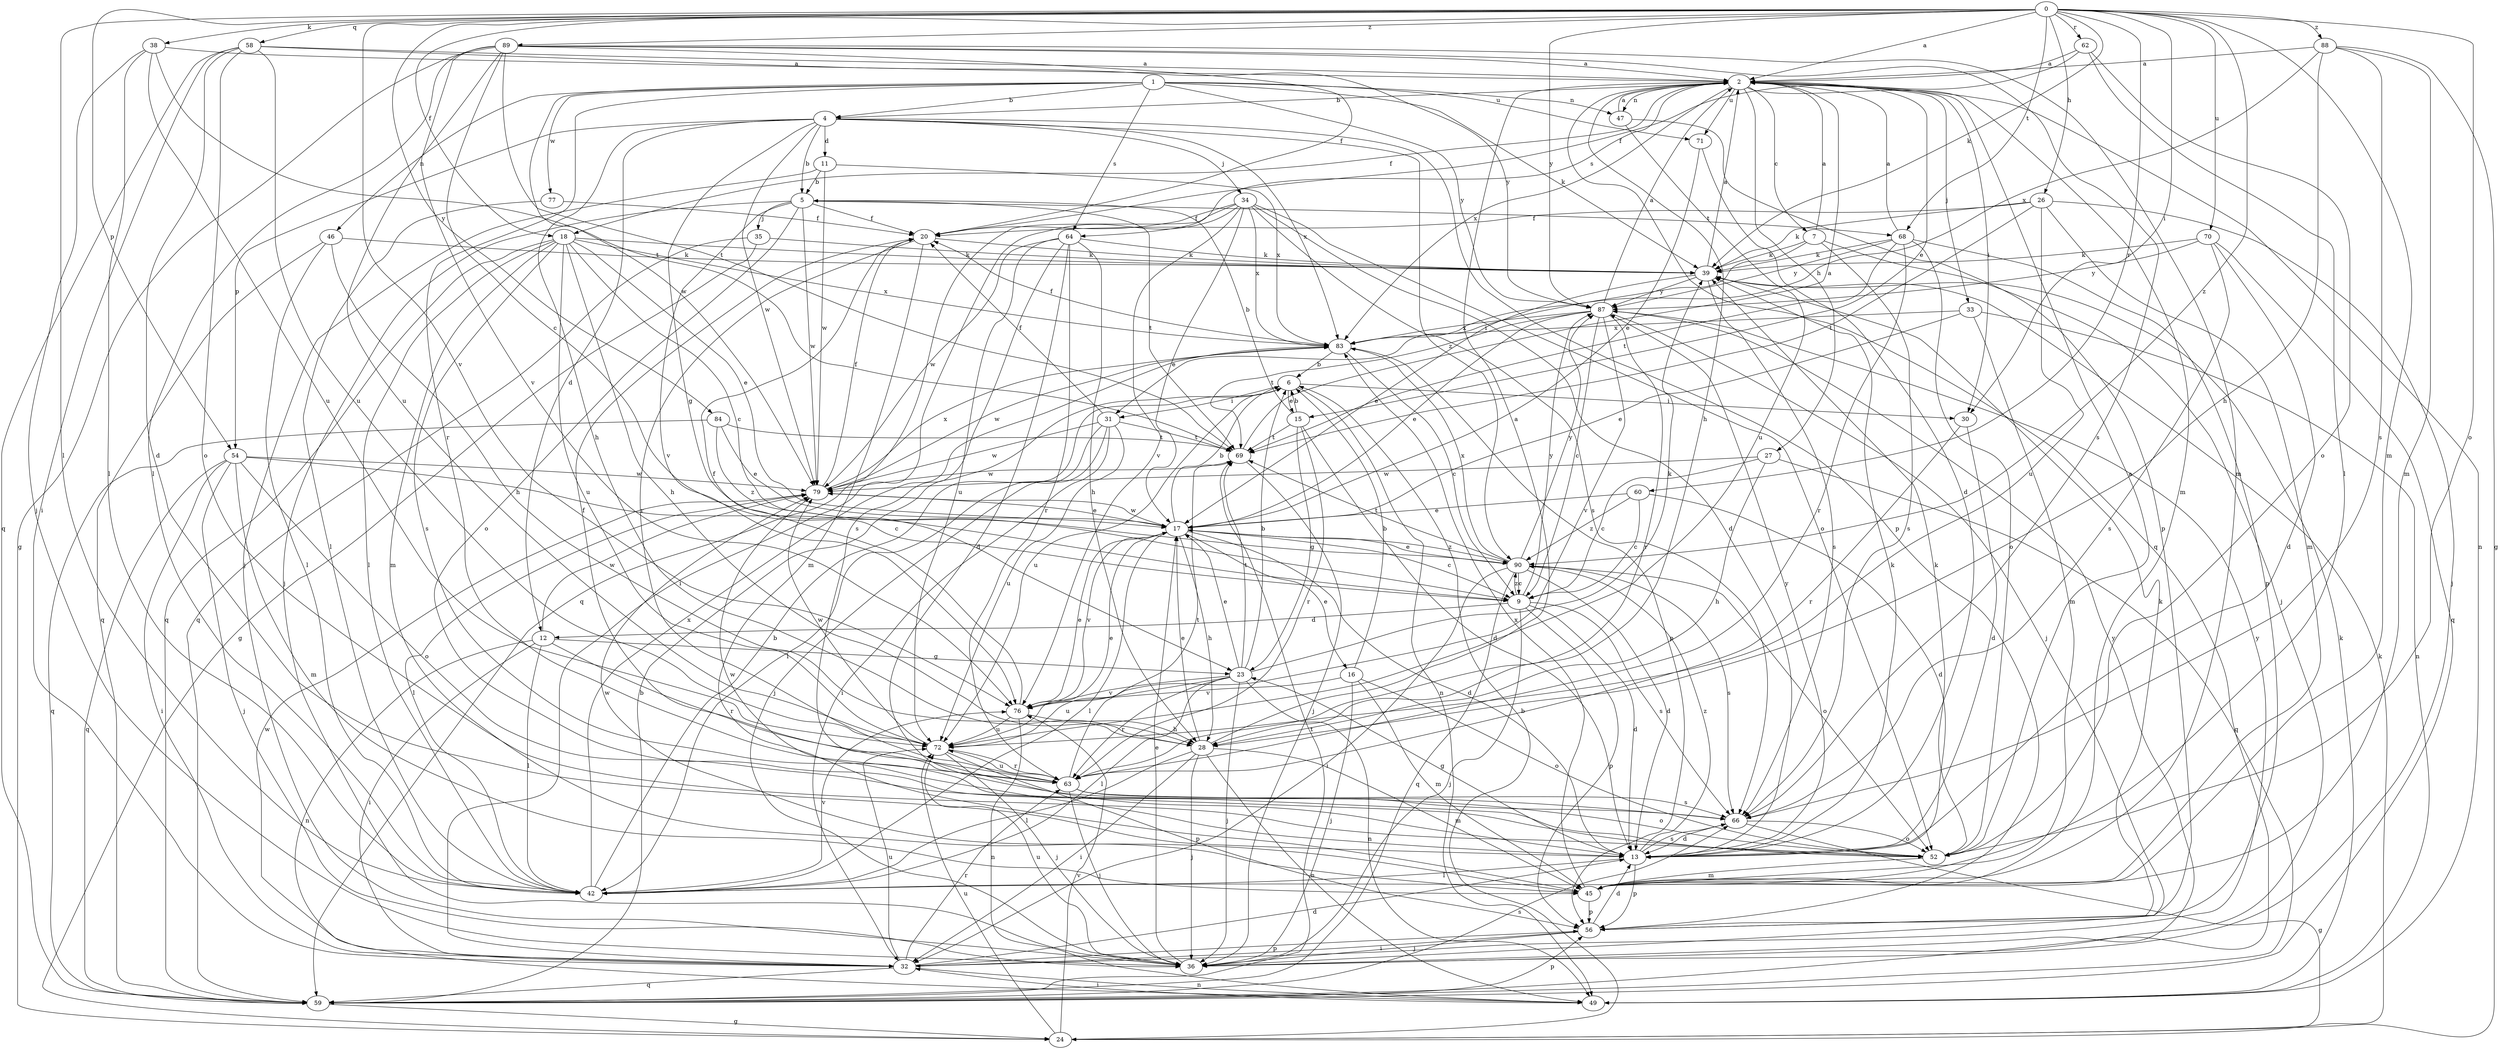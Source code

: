 strict digraph  {
0;
1;
2;
4;
5;
6;
7;
9;
11;
12;
13;
15;
16;
17;
18;
20;
23;
24;
26;
27;
28;
30;
31;
32;
33;
34;
35;
36;
38;
39;
42;
45;
46;
47;
49;
52;
54;
56;
58;
59;
60;
62;
63;
64;
66;
68;
69;
70;
71;
72;
76;
77;
79;
83;
84;
87;
88;
89;
90;
0 -> 2  [label=a];
0 -> 18  [label=f];
0 -> 26  [label=h];
0 -> 30  [label=i];
0 -> 38  [label=k];
0 -> 39  [label=k];
0 -> 42  [label=l];
0 -> 45  [label=m];
0 -> 52  [label=o];
0 -> 54  [label=p];
0 -> 58  [label=q];
0 -> 60  [label=r];
0 -> 62  [label=r];
0 -> 68  [label=t];
0 -> 70  [label=u];
0 -> 76  [label=v];
0 -> 84  [label=y];
0 -> 87  [label=y];
0 -> 88  [label=z];
0 -> 89  [label=z];
0 -> 90  [label=z];
1 -> 4  [label=b];
1 -> 39  [label=k];
1 -> 46  [label=n];
1 -> 47  [label=n];
1 -> 63  [label=r];
1 -> 64  [label=s];
1 -> 71  [label=u];
1 -> 77  [label=w];
1 -> 79  [label=w];
1 -> 87  [label=y];
2 -> 4  [label=b];
2 -> 7  [label=c];
2 -> 15  [label=e];
2 -> 18  [label=f];
2 -> 27  [label=h];
2 -> 28  [label=h];
2 -> 30  [label=i];
2 -> 33  [label=j];
2 -> 45  [label=m];
2 -> 47  [label=n];
2 -> 49  [label=n];
2 -> 59  [label=q];
2 -> 64  [label=s];
2 -> 71  [label=u];
2 -> 83  [label=x];
4 -> 5  [label=b];
4 -> 11  [label=d];
4 -> 12  [label=d];
4 -> 23  [label=g];
4 -> 28  [label=h];
4 -> 34  [label=j];
4 -> 54  [label=p];
4 -> 56  [label=p];
4 -> 79  [label=w];
4 -> 83  [label=x];
4 -> 90  [label=z];
5 -> 20  [label=f];
5 -> 35  [label=j];
5 -> 36  [label=j];
5 -> 52  [label=o];
5 -> 68  [label=t];
5 -> 69  [label=t];
5 -> 76  [label=v];
5 -> 79  [label=w];
6 -> 15  [label=e];
6 -> 30  [label=i];
6 -> 31  [label=i];
6 -> 49  [label=n];
6 -> 72  [label=u];
7 -> 2  [label=a];
7 -> 31  [label=i];
7 -> 36  [label=j];
7 -> 39  [label=k];
7 -> 66  [label=s];
9 -> 12  [label=d];
9 -> 13  [label=d];
9 -> 36  [label=j];
9 -> 56  [label=p];
9 -> 66  [label=s];
9 -> 87  [label=y];
9 -> 90  [label=z];
11 -> 5  [label=b];
11 -> 36  [label=j];
11 -> 79  [label=w];
11 -> 83  [label=x];
12 -> 23  [label=g];
12 -> 32  [label=i];
12 -> 42  [label=l];
12 -> 49  [label=n];
12 -> 63  [label=r];
12 -> 79  [label=w];
13 -> 23  [label=g];
13 -> 39  [label=k];
13 -> 42  [label=l];
13 -> 56  [label=p];
13 -> 66  [label=s];
13 -> 79  [label=w];
13 -> 87  [label=y];
13 -> 90  [label=z];
15 -> 5  [label=b];
15 -> 6  [label=b];
15 -> 13  [label=d];
15 -> 23  [label=g];
15 -> 63  [label=r];
15 -> 69  [label=t];
16 -> 6  [label=b];
16 -> 36  [label=j];
16 -> 45  [label=m];
16 -> 52  [label=o];
16 -> 76  [label=v];
17 -> 6  [label=b];
17 -> 9  [label=c];
17 -> 13  [label=d];
17 -> 16  [label=e];
17 -> 28  [label=h];
17 -> 42  [label=l];
17 -> 76  [label=v];
17 -> 79  [label=w];
17 -> 90  [label=z];
18 -> 9  [label=c];
18 -> 17  [label=e];
18 -> 28  [label=h];
18 -> 39  [label=k];
18 -> 42  [label=l];
18 -> 45  [label=m];
18 -> 59  [label=q];
18 -> 66  [label=s];
18 -> 72  [label=u];
18 -> 83  [label=x];
20 -> 39  [label=k];
20 -> 45  [label=m];
20 -> 63  [label=r];
23 -> 6  [label=b];
23 -> 17  [label=e];
23 -> 36  [label=j];
23 -> 39  [label=k];
23 -> 42  [label=l];
23 -> 49  [label=n];
23 -> 63  [label=r];
23 -> 69  [label=t];
23 -> 72  [label=u];
23 -> 76  [label=v];
24 -> 6  [label=b];
24 -> 39  [label=k];
24 -> 72  [label=u];
24 -> 76  [label=v];
26 -> 20  [label=f];
26 -> 36  [label=j];
26 -> 39  [label=k];
26 -> 45  [label=m];
26 -> 69  [label=t];
26 -> 72  [label=u];
27 -> 9  [label=c];
27 -> 28  [label=h];
27 -> 59  [label=q];
27 -> 79  [label=w];
28 -> 2  [label=a];
28 -> 17  [label=e];
28 -> 32  [label=i];
28 -> 36  [label=j];
28 -> 42  [label=l];
28 -> 45  [label=m];
28 -> 49  [label=n];
30 -> 13  [label=d];
30 -> 63  [label=r];
31 -> 20  [label=f];
31 -> 32  [label=i];
31 -> 36  [label=j];
31 -> 42  [label=l];
31 -> 69  [label=t];
31 -> 72  [label=u];
31 -> 79  [label=w];
32 -> 13  [label=d];
32 -> 49  [label=n];
32 -> 56  [label=p];
32 -> 59  [label=q];
32 -> 63  [label=r];
32 -> 72  [label=u];
32 -> 79  [label=w];
32 -> 87  [label=y];
33 -> 17  [label=e];
33 -> 45  [label=m];
33 -> 49  [label=n];
33 -> 83  [label=x];
34 -> 13  [label=d];
34 -> 17  [label=e];
34 -> 20  [label=f];
34 -> 32  [label=i];
34 -> 52  [label=o];
34 -> 59  [label=q];
34 -> 66  [label=s];
34 -> 76  [label=v];
34 -> 83  [label=x];
35 -> 24  [label=g];
35 -> 39  [label=k];
35 -> 59  [label=q];
36 -> 17  [label=e];
36 -> 72  [label=u];
36 -> 87  [label=y];
38 -> 2  [label=a];
38 -> 36  [label=j];
38 -> 42  [label=l];
38 -> 69  [label=t];
38 -> 72  [label=u];
39 -> 2  [label=a];
39 -> 17  [label=e];
39 -> 66  [label=s];
39 -> 87  [label=y];
42 -> 6  [label=b];
42 -> 76  [label=v];
42 -> 83  [label=x];
45 -> 56  [label=p];
45 -> 79  [label=w];
45 -> 83  [label=x];
46 -> 28  [label=h];
46 -> 39  [label=k];
46 -> 42  [label=l];
46 -> 59  [label=q];
47 -> 2  [label=a];
47 -> 56  [label=p];
47 -> 72  [label=u];
49 -> 32  [label=i];
49 -> 39  [label=k];
52 -> 2  [label=a];
52 -> 39  [label=k];
52 -> 45  [label=m];
54 -> 9  [label=c];
54 -> 32  [label=i];
54 -> 36  [label=j];
54 -> 45  [label=m];
54 -> 52  [label=o];
54 -> 59  [label=q];
54 -> 79  [label=w];
56 -> 13  [label=d];
56 -> 32  [label=i];
56 -> 36  [label=j];
56 -> 39  [label=k];
58 -> 2  [label=a];
58 -> 13  [label=d];
58 -> 32  [label=i];
58 -> 52  [label=o];
58 -> 59  [label=q];
58 -> 72  [label=u];
58 -> 87  [label=y];
59 -> 6  [label=b];
59 -> 24  [label=g];
59 -> 56  [label=p];
59 -> 66  [label=s];
59 -> 69  [label=t];
60 -> 9  [label=c];
60 -> 13  [label=d];
60 -> 17  [label=e];
60 -> 90  [label=z];
62 -> 2  [label=a];
62 -> 20  [label=f];
62 -> 42  [label=l];
62 -> 52  [label=o];
63 -> 20  [label=f];
63 -> 36  [label=j];
63 -> 52  [label=o];
63 -> 66  [label=s];
63 -> 69  [label=t];
63 -> 72  [label=u];
64 -> 13  [label=d];
64 -> 28  [label=h];
64 -> 39  [label=k];
64 -> 63  [label=r];
64 -> 66  [label=s];
64 -> 72  [label=u];
64 -> 79  [label=w];
66 -> 13  [label=d];
66 -> 24  [label=g];
66 -> 52  [label=o];
68 -> 2  [label=a];
68 -> 39  [label=k];
68 -> 52  [label=o];
68 -> 56  [label=p];
68 -> 63  [label=r];
68 -> 69  [label=t];
68 -> 87  [label=y];
69 -> 2  [label=a];
69 -> 36  [label=j];
69 -> 79  [label=w];
70 -> 13  [label=d];
70 -> 39  [label=k];
70 -> 59  [label=q];
70 -> 66  [label=s];
70 -> 87  [label=y];
71 -> 13  [label=d];
71 -> 17  [label=e];
72 -> 17  [label=e];
72 -> 36  [label=j];
72 -> 56  [label=p];
72 -> 63  [label=r];
72 -> 79  [label=w];
76 -> 17  [label=e];
76 -> 20  [label=f];
76 -> 28  [label=h];
76 -> 49  [label=n];
76 -> 72  [label=u];
77 -> 20  [label=f];
77 -> 42  [label=l];
79 -> 17  [label=e];
79 -> 20  [label=f];
79 -> 42  [label=l];
79 -> 83  [label=x];
83 -> 6  [label=b];
83 -> 9  [label=c];
83 -> 20  [label=f];
83 -> 56  [label=p];
83 -> 79  [label=w];
84 -> 17  [label=e];
84 -> 59  [label=q];
84 -> 69  [label=t];
84 -> 90  [label=z];
87 -> 2  [label=a];
87 -> 9  [label=c];
87 -> 17  [label=e];
87 -> 36  [label=j];
87 -> 63  [label=r];
87 -> 69  [label=t];
87 -> 76  [label=v];
87 -> 83  [label=x];
88 -> 2  [label=a];
88 -> 24  [label=g];
88 -> 28  [label=h];
88 -> 45  [label=m];
88 -> 66  [label=s];
88 -> 83  [label=x];
89 -> 2  [label=a];
89 -> 9  [label=c];
89 -> 20  [label=f];
89 -> 24  [label=g];
89 -> 42  [label=l];
89 -> 45  [label=m];
89 -> 66  [label=s];
89 -> 69  [label=t];
89 -> 72  [label=u];
89 -> 76  [label=v];
90 -> 9  [label=c];
90 -> 13  [label=d];
90 -> 17  [label=e];
90 -> 32  [label=i];
90 -> 52  [label=o];
90 -> 59  [label=q];
90 -> 66  [label=s];
90 -> 69  [label=t];
90 -> 83  [label=x];
90 -> 87  [label=y];
}

